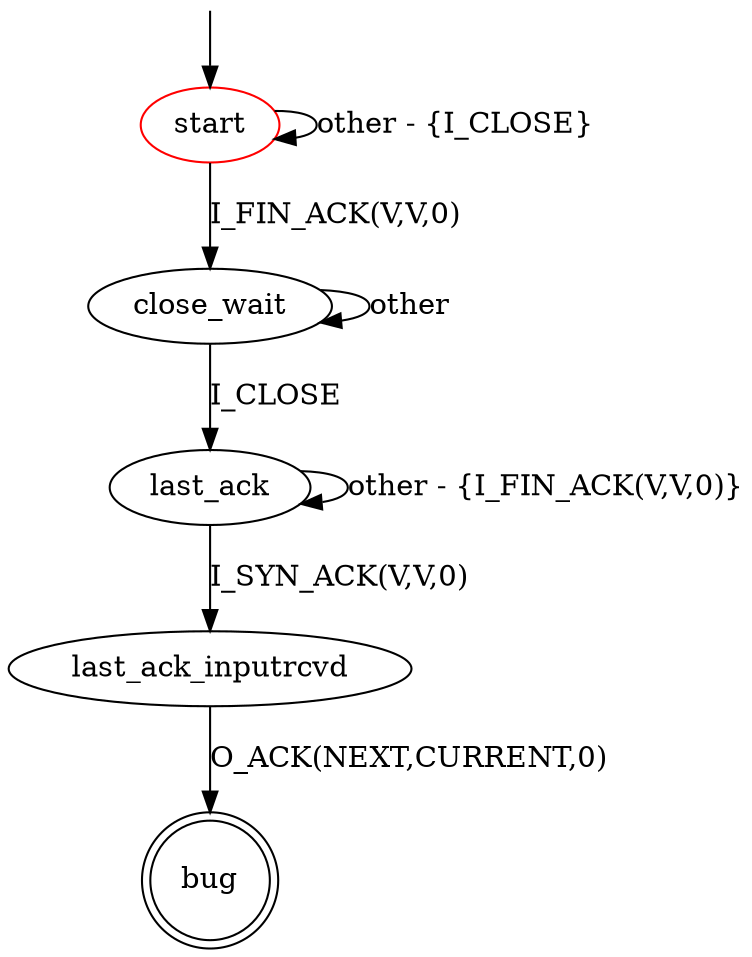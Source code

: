 digraph G {
label=""
start [color="red"]
bug [shape="doublecircle"]

start -> start [label="other - {I_CLOSE}"]
start -> close_wait [label="I_FIN_ACK(V,V,0)"]
close_wait -> close_wait [label="other"]
close_wait -> last_ack [label="I_CLOSE"]
last_ack -> last_ack [label="other - {I_FIN_ACK(V,V,0)}"]
last_ack -> last_ack_inputrcvd [label="I_SYN_ACK(V,V,0)"]
last_ack_inputrcvd -> bug [label="O_ACK(NEXT,CURRENT,0)"]

__start0 [label="" shape="none" width="0" height="0"];
__start0 -> start;
}
